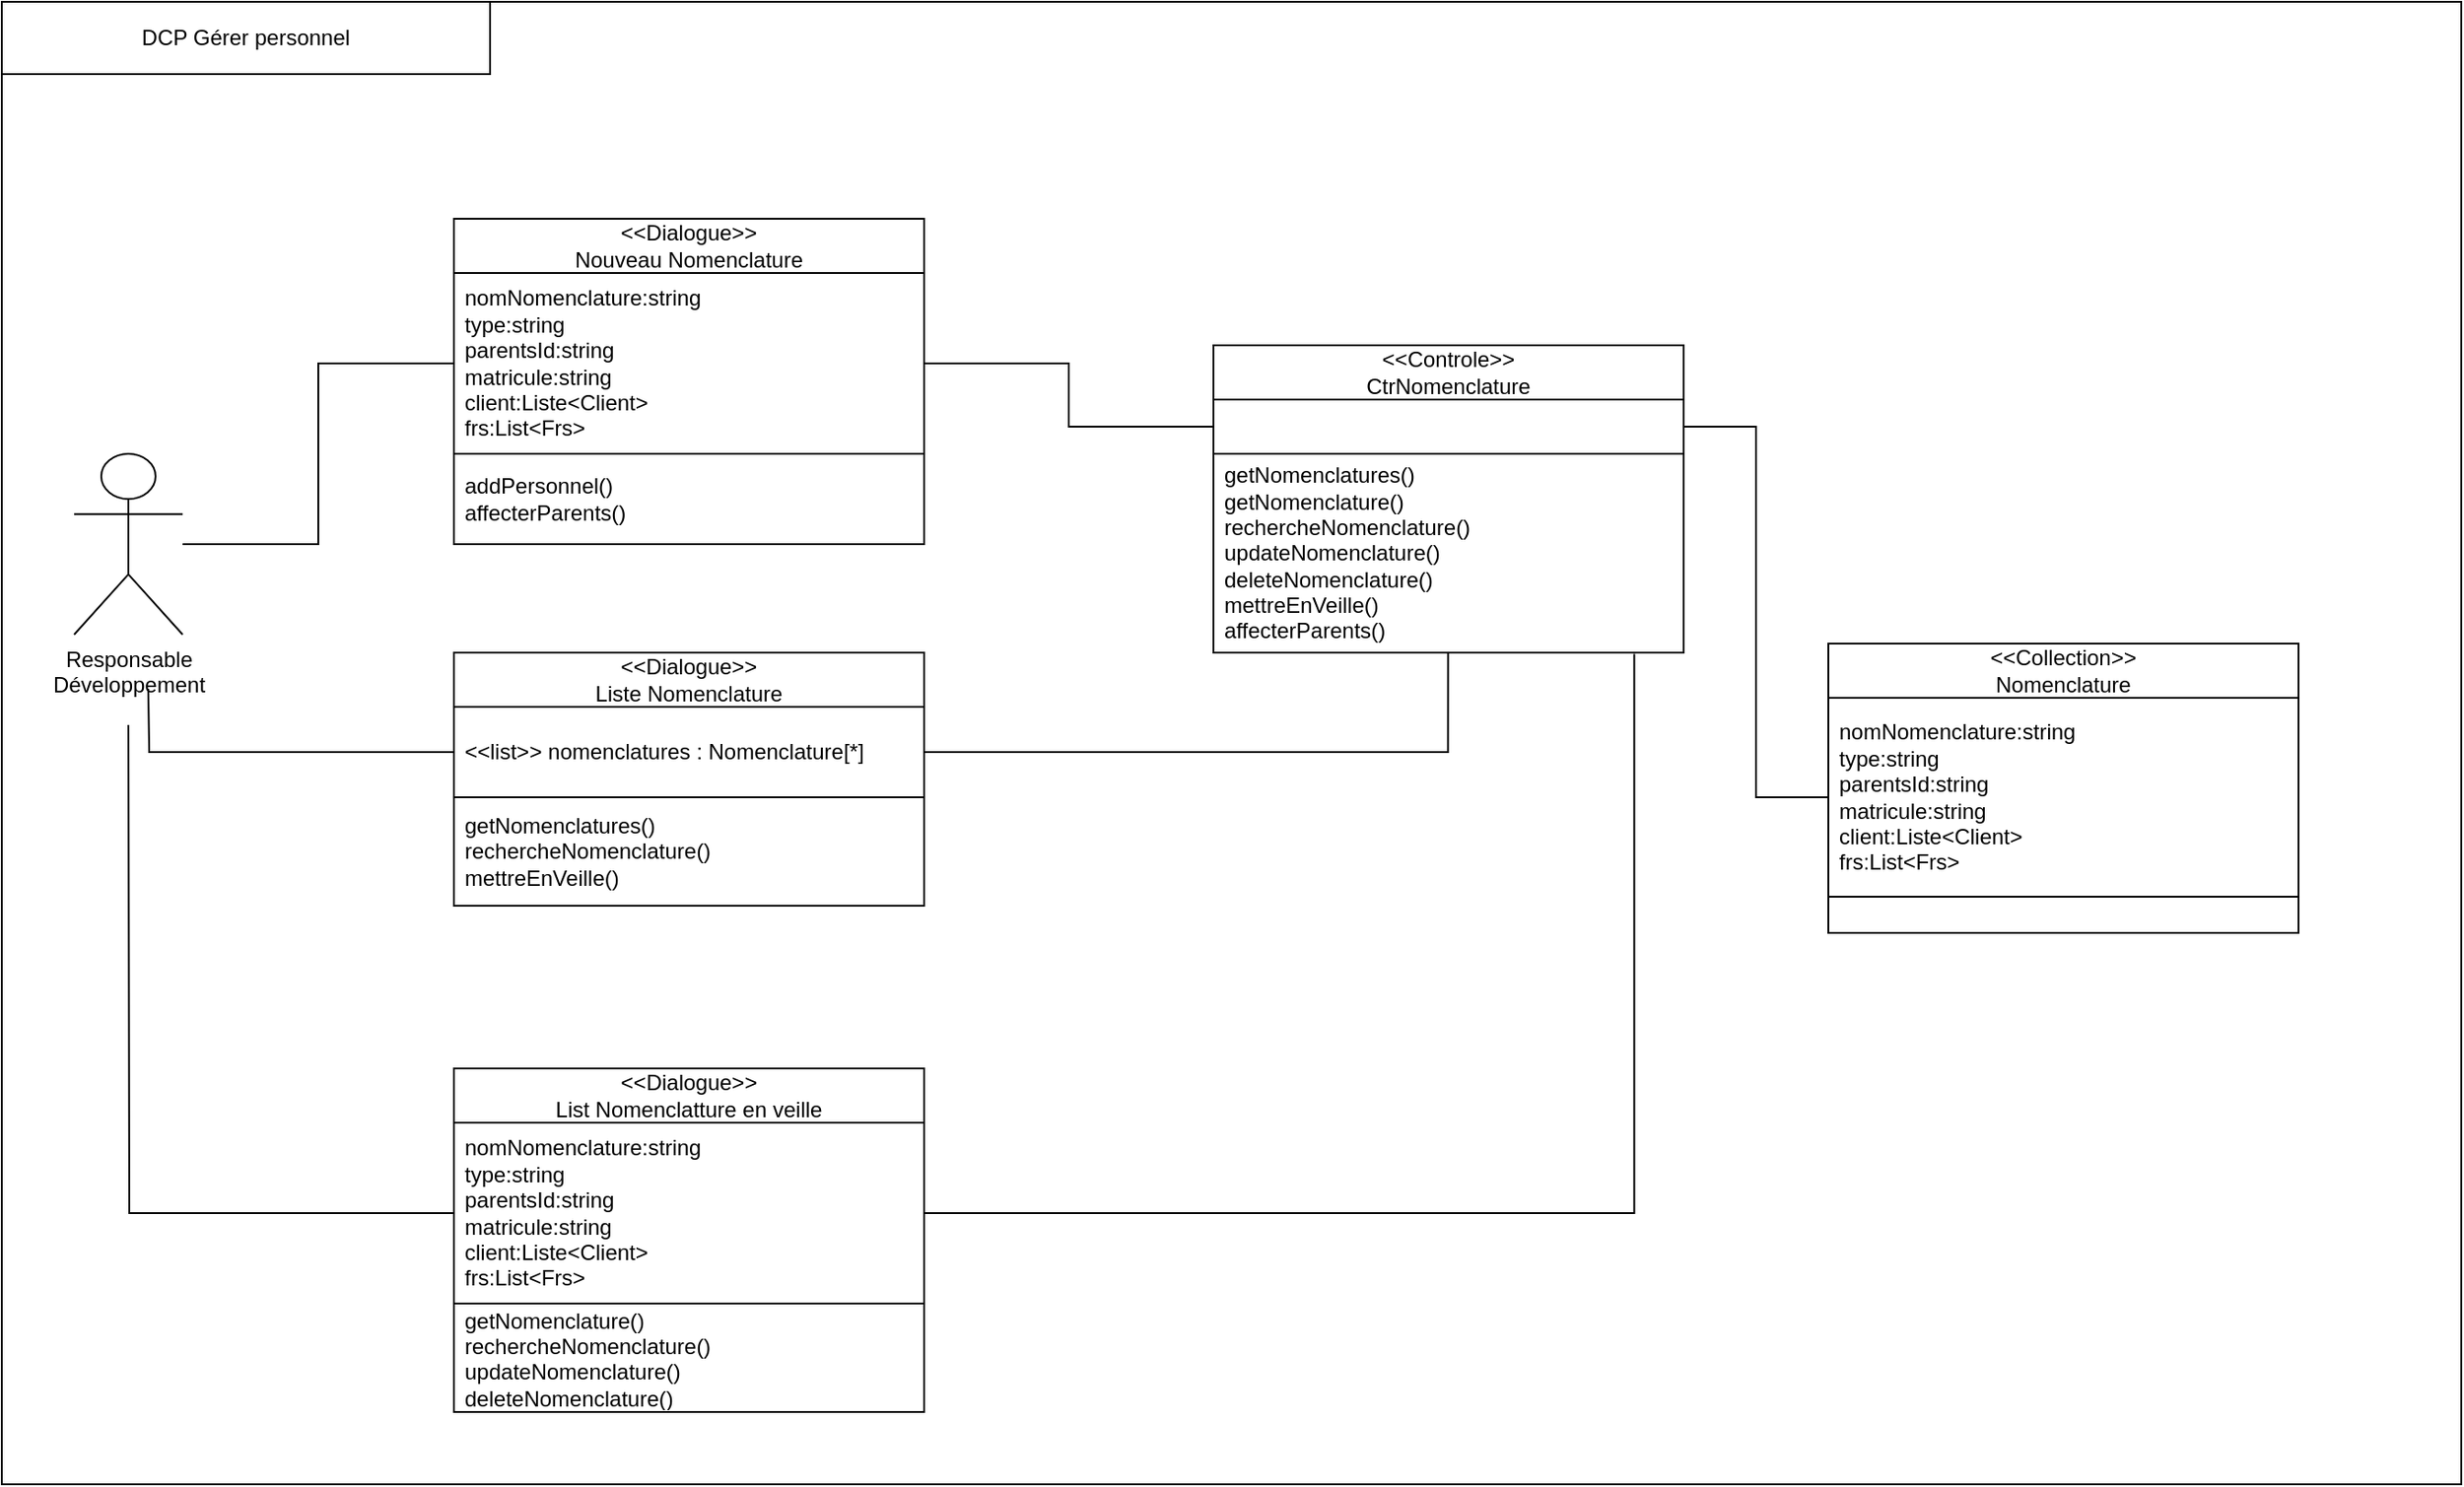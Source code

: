 <mxfile version="21.3.7" type="gitlab">
  <diagram name="Page-1" id="2xbVu0nx7Zcjl5MdGJGn">
    <mxGraphModel dx="1866" dy="1053" grid="1" gridSize="10" guides="1" tooltips="1" connect="1" arrows="1" fold="1" page="1" pageScale="1" pageWidth="827" pageHeight="1169" math="0" shadow="0">
      <root>
        <mxCell id="0" />
        <mxCell id="1" parent="0" />
        <mxCell id="2OeYpNFx1cLnwlKY36wH-1" value="" style="rounded=0;whiteSpace=wrap;html=1;strokeColor=default;strokeWidth=1;" parent="1" vertex="1">
          <mxGeometry x="140" y="152.02" width="1360" height="567.98" as="geometry" />
        </mxCell>
        <mxCell id="2OeYpNFx1cLnwlKY36wH-69" style="edgeStyle=orthogonalEdgeStyle;rounded=0;orthogonalLoop=1;jettySize=auto;html=1;entryX=0;entryY=0.5;entryDx=0;entryDy=0;endArrow=none;endFill=0;" parent="1" source="2OeYpNFx1cLnwlKY36wH-2" target="2OeYpNFx1cLnwlKY36wH-51" edge="1">
          <mxGeometry relative="1" as="geometry" />
        </mxCell>
        <mxCell id="2OeYpNFx1cLnwlKY36wH-2" value="Responsable RH" style="shape=umlActor;verticalLabelPosition=bottom;verticalAlign=top;html=1;outlineConnect=0;" parent="1" vertex="1">
          <mxGeometry x="180" y="400" width="60" height="100" as="geometry" />
        </mxCell>
        <mxCell id="2OeYpNFx1cLnwlKY36wH-25" value="DCP Gérer personnel" style="rounded=0;whiteSpace=wrap;html=1;" parent="1" vertex="1">
          <mxGeometry x="140" y="152.02" width="270" height="40" as="geometry" />
        </mxCell>
        <mxCell id="2OeYpNFx1cLnwlKY36wH-50" value="&amp;lt;&amp;lt;Dialogue&amp;gt;&amp;gt;&lt;br&gt;Nouveau personnel" style="swimlane;fontStyle=0;childLayout=stackLayout;horizontal=1;startSize=30;horizontalStack=0;resizeParent=1;resizeParentMax=0;resizeLast=0;collapsible=1;marginBottom=0;whiteSpace=wrap;html=1;strokeColor=default;" parent="1" vertex="1">
          <mxGeometry x="390" y="270" width="260" height="180" as="geometry" />
        </mxCell>
        <mxCell id="2OeYpNFx1cLnwlKY36wH-51" value="nomPrenom:string&lt;br&gt;adresse:string&lt;br&gt;rib:string&lt;br&gt;poste:string&lt;br&gt;poste:string&lt;br&gt;matricule:string" style="text;strokeColor=none;fillColor=none;align=left;verticalAlign=middle;spacingLeft=4;spacingRight=4;overflow=hidden;points=[[0,0.5],[1,0.5]];portConstraint=eastwest;rotatable=0;whiteSpace=wrap;html=1;" parent="2OeYpNFx1cLnwlKY36wH-50" vertex="1">
          <mxGeometry y="30" width="260" height="100" as="geometry" />
        </mxCell>
        <mxCell id="2OeYpNFx1cLnwlKY36wH-53" value="Item 3" style="text;strokeColor=default;fillColor=none;align=left;verticalAlign=middle;spacingLeft=4;spacingRight=4;overflow=hidden;points=[[0,0.5],[1,0.5]];portConstraint=eastwest;rotatable=0;whiteSpace=wrap;html=1;" parent="2OeYpNFx1cLnwlKY36wH-50" vertex="1">
          <mxGeometry y="130" width="260" height="50" as="geometry" />
        </mxCell>
        <mxCell id="2OeYpNFx1cLnwlKY36wH-57" value="&amp;lt;&amp;lt;Dialogue&amp;gt;&amp;gt;&lt;br&gt;Liste personnel" style="swimlane;fontStyle=0;childLayout=stackLayout;horizontal=1;startSize=30;horizontalStack=0;resizeParent=1;resizeParentMax=0;resizeLast=0;collapsible=1;marginBottom=0;whiteSpace=wrap;html=1;strokeColor=default;" parent="1" vertex="1">
          <mxGeometry x="390" y="510" width="260" height="160" as="geometry" />
        </mxCell>
        <mxCell id="2OeYpNFx1cLnwlKY36wH-58" value="&amp;lt;&amp;lt;list&amp;gt;&amp;gt; personnels : Personnel[*]" style="text;strokeColor=none;fillColor=none;align=left;verticalAlign=middle;spacingLeft=4;spacingRight=4;overflow=hidden;points=[[0,0.5],[1,0.5]];portConstraint=eastwest;rotatable=0;whiteSpace=wrap;html=1;" parent="2OeYpNFx1cLnwlKY36wH-57" vertex="1">
          <mxGeometry y="30" width="260" height="50" as="geometry" />
        </mxCell>
        <mxCell id="2OeYpNFx1cLnwlKY36wH-59" value="getPersonnels()&lt;br&gt;recherchePersonnel()&lt;br&gt;updatePersonnel()&lt;br&gt;deletePersonnel()" style="text;strokeColor=default;fillColor=none;align=left;verticalAlign=middle;spacingLeft=4;spacingRight=4;overflow=hidden;points=[[0,0.5],[1,0.5]];portConstraint=eastwest;rotatable=0;whiteSpace=wrap;html=1;" parent="2OeYpNFx1cLnwlKY36wH-57" vertex="1">
          <mxGeometry y="80" width="260" height="80" as="geometry" />
        </mxCell>
        <mxCell id="2OeYpNFx1cLnwlKY36wH-63" value="&amp;lt;&amp;lt;Controle&amp;gt;&amp;gt;&lt;br&gt;CtrPersonnel" style="swimlane;fontStyle=0;childLayout=stackLayout;horizontal=1;startSize=30;horizontalStack=0;resizeParent=1;resizeParentMax=0;resizeLast=0;collapsible=1;marginBottom=0;whiteSpace=wrap;html=1;strokeColor=default;" parent="1" vertex="1">
          <mxGeometry x="810" y="340" width="260" height="150" as="geometry" />
        </mxCell>
        <mxCell id="2OeYpNFx1cLnwlKY36wH-64" value="&amp;nbsp;" style="text;strokeColor=none;fillColor=none;align=left;verticalAlign=middle;spacingLeft=4;spacingRight=4;overflow=hidden;points=[[0,0.5],[1,0.5]];portConstraint=eastwest;rotatable=0;whiteSpace=wrap;html=1;" parent="2OeYpNFx1cLnwlKY36wH-63" vertex="1">
          <mxGeometry y="30" width="260" height="30" as="geometry" />
        </mxCell>
        <mxCell id="2OeYpNFx1cLnwlKY36wH-65" value="getAll()&lt;br&gt;getPersonnelById()&lt;br&gt;createPersonnel()&lt;br&gt;updatePersonnel()&lt;br&gt;deletePersonnel()" style="text;strokeColor=default;fillColor=none;align=left;verticalAlign=middle;spacingLeft=4;spacingRight=4;overflow=hidden;points=[[0,0.5],[1,0.5]];portConstraint=eastwest;rotatable=0;whiteSpace=wrap;html=1;" parent="2OeYpNFx1cLnwlKY36wH-63" vertex="1">
          <mxGeometry y="60" width="260" height="90" as="geometry" />
        </mxCell>
        <mxCell id="2OeYpNFx1cLnwlKY36wH-66" value="&amp;lt;&amp;lt;Entité&amp;gt;&amp;gt;&lt;br&gt;Personnel" style="swimlane;fontStyle=0;childLayout=stackLayout;horizontal=1;startSize=30;horizontalStack=0;resizeParent=1;resizeParentMax=0;resizeLast=0;collapsible=1;marginBottom=0;whiteSpace=wrap;html=1;strokeColor=default;" parent="1" vertex="1">
          <mxGeometry x="1180" y="300" width="260" height="160" as="geometry" />
        </mxCell>
        <mxCell id="2OeYpNFx1cLnwlKY36wH-67" value="nomPrenom:string&lt;br style=&quot;border-color: var(--border-color);&quot;&gt;adresse:string&lt;br style=&quot;border-color: var(--border-color);&quot;&gt;rib:string&lt;br style=&quot;border-color: var(--border-color);&quot;&gt;poste:string&lt;br style=&quot;border-color: var(--border-color);&quot;&gt;poste:string&lt;br style=&quot;border-color: var(--border-color);&quot;&gt;matricule:string" style="text;strokeColor=none;fillColor=none;align=left;verticalAlign=middle;spacingLeft=4;spacingRight=4;overflow=hidden;points=[[0,0.5],[1,0.5]];portConstraint=eastwest;rotatable=0;whiteSpace=wrap;html=1;" parent="2OeYpNFx1cLnwlKY36wH-66" vertex="1">
          <mxGeometry y="30" width="260" height="110" as="geometry" />
        </mxCell>
        <mxCell id="2OeYpNFx1cLnwlKY36wH-68" value="&amp;nbsp;" style="text;strokeColor=default;fillColor=none;align=left;verticalAlign=middle;spacingLeft=4;spacingRight=4;overflow=hidden;points=[[0,0.5],[1,0.5]];portConstraint=eastwest;rotatable=0;whiteSpace=wrap;html=1;" parent="2OeYpNFx1cLnwlKY36wH-66" vertex="1">
          <mxGeometry y="140" width="260" height="20" as="geometry" />
        </mxCell>
        <mxCell id="2OeYpNFx1cLnwlKY36wH-70" style="edgeStyle=orthogonalEdgeStyle;rounded=0;orthogonalLoop=1;jettySize=auto;html=1;endArrow=none;endFill=0;" parent="1" target="2OeYpNFx1cLnwlKY36wH-58" edge="1">
          <mxGeometry relative="1" as="geometry">
            <mxPoint x="220" y="520" as="sourcePoint" />
            <mxPoint x="400" y="345" as="targetPoint" />
          </mxGeometry>
        </mxCell>
        <mxCell id="2OeYpNFx1cLnwlKY36wH-71" style="edgeStyle=orthogonalEdgeStyle;rounded=0;orthogonalLoop=1;jettySize=auto;html=1;endArrow=none;endFill=0;" parent="1" source="2OeYpNFx1cLnwlKY36wH-51" target="2OeYpNFx1cLnwlKY36wH-64" edge="1">
          <mxGeometry relative="1" as="geometry" />
        </mxCell>
        <mxCell id="2OeYpNFx1cLnwlKY36wH-72" style="edgeStyle=orthogonalEdgeStyle;rounded=0;orthogonalLoop=1;jettySize=auto;html=1;endArrow=none;endFill=0;" parent="1" source="2OeYpNFx1cLnwlKY36wH-64" target="2OeYpNFx1cLnwlKY36wH-67" edge="1">
          <mxGeometry relative="1" as="geometry" />
        </mxCell>
        <mxCell id="2OeYpNFx1cLnwlKY36wH-73" style="edgeStyle=orthogonalEdgeStyle;rounded=0;orthogonalLoop=1;jettySize=auto;html=1;exitX=1;exitY=0.5;exitDx=0;exitDy=0;entryX=0.499;entryY=1.003;entryDx=0;entryDy=0;entryPerimeter=0;endArrow=none;endFill=0;" parent="1" source="2OeYpNFx1cLnwlKY36wH-58" target="2OeYpNFx1cLnwlKY36wH-65" edge="1">
          <mxGeometry relative="1" as="geometry" />
        </mxCell>
        <mxCell id="bgDlF4LqtdgQ4UADggFy-1" value="" style="rounded=0;whiteSpace=wrap;html=1;strokeColor=default;strokeWidth=1;" vertex="1" parent="1">
          <mxGeometry x="140" y="152.02" width="1360" height="567.98" as="geometry" />
        </mxCell>
        <mxCell id="bgDlF4LqtdgQ4UADggFy-2" style="edgeStyle=orthogonalEdgeStyle;rounded=0;orthogonalLoop=1;jettySize=auto;html=1;entryX=0;entryY=0.5;entryDx=0;entryDy=0;endArrow=none;endFill=0;" edge="1" parent="1" source="bgDlF4LqtdgQ4UADggFy-3" target="bgDlF4LqtdgQ4UADggFy-6">
          <mxGeometry relative="1" as="geometry" />
        </mxCell>
        <mxCell id="bgDlF4LqtdgQ4UADggFy-3" value="Responsable RH" style="shape=umlActor;verticalLabelPosition=bottom;verticalAlign=top;html=1;outlineConnect=0;" vertex="1" parent="1">
          <mxGeometry x="180" y="400" width="60" height="100" as="geometry" />
        </mxCell>
        <mxCell id="bgDlF4LqtdgQ4UADggFy-4" value="DCP Gérer personnel" style="rounded=0;whiteSpace=wrap;html=1;" vertex="1" parent="1">
          <mxGeometry x="140" y="152.02" width="270" height="40" as="geometry" />
        </mxCell>
        <mxCell id="bgDlF4LqtdgQ4UADggFy-5" value="&amp;lt;&amp;lt;Dialogue&amp;gt;&amp;gt;&lt;br&gt;Nouveau personnel" style="swimlane;fontStyle=0;childLayout=stackLayout;horizontal=1;startSize=30;horizontalStack=0;resizeParent=1;resizeParentMax=0;resizeLast=0;collapsible=1;marginBottom=0;whiteSpace=wrap;html=1;strokeColor=default;" vertex="1" parent="1">
          <mxGeometry x="390" y="270" width="260" height="180" as="geometry" />
        </mxCell>
        <mxCell id="bgDlF4LqtdgQ4UADggFy-6" value="nomPrenom:string&lt;br&gt;adresse:string&lt;br&gt;rib:string&lt;br&gt;poste:string&lt;br&gt;poste:string&lt;br&gt;matricule:string" style="text;strokeColor=none;fillColor=none;align=left;verticalAlign=middle;spacingLeft=4;spacingRight=4;overflow=hidden;points=[[0,0.5],[1,0.5]];portConstraint=eastwest;rotatable=0;whiteSpace=wrap;html=1;" vertex="1" parent="bgDlF4LqtdgQ4UADggFy-5">
          <mxGeometry y="30" width="260" height="100" as="geometry" />
        </mxCell>
        <mxCell id="bgDlF4LqtdgQ4UADggFy-7" value="Item 3" style="text;strokeColor=default;fillColor=none;align=left;verticalAlign=middle;spacingLeft=4;spacingRight=4;overflow=hidden;points=[[0,0.5],[1,0.5]];portConstraint=eastwest;rotatable=0;whiteSpace=wrap;html=1;" vertex="1" parent="bgDlF4LqtdgQ4UADggFy-5">
          <mxGeometry y="130" width="260" height="50" as="geometry" />
        </mxCell>
        <mxCell id="bgDlF4LqtdgQ4UADggFy-8" value="&amp;lt;&amp;lt;Dialogue&amp;gt;&amp;gt;&lt;br&gt;Liste personnel" style="swimlane;fontStyle=0;childLayout=stackLayout;horizontal=1;startSize=30;horizontalStack=0;resizeParent=1;resizeParentMax=0;resizeLast=0;collapsible=1;marginBottom=0;whiteSpace=wrap;html=1;strokeColor=default;" vertex="1" parent="1">
          <mxGeometry x="390" y="510" width="260" height="160" as="geometry" />
        </mxCell>
        <mxCell id="bgDlF4LqtdgQ4UADggFy-9" value="&amp;lt;&amp;lt;list&amp;gt;&amp;gt; personnels : Personnel[*]" style="text;strokeColor=none;fillColor=none;align=left;verticalAlign=middle;spacingLeft=4;spacingRight=4;overflow=hidden;points=[[0,0.5],[1,0.5]];portConstraint=eastwest;rotatable=0;whiteSpace=wrap;html=1;" vertex="1" parent="bgDlF4LqtdgQ4UADggFy-8">
          <mxGeometry y="30" width="260" height="50" as="geometry" />
        </mxCell>
        <mxCell id="bgDlF4LqtdgQ4UADggFy-10" value="getPersonnels()&lt;br&gt;recherchePersonnel()&lt;br&gt;updatePersonnel()&lt;br&gt;deletePersonnel()" style="text;strokeColor=default;fillColor=none;align=left;verticalAlign=middle;spacingLeft=4;spacingRight=4;overflow=hidden;points=[[0,0.5],[1,0.5]];portConstraint=eastwest;rotatable=0;whiteSpace=wrap;html=1;" vertex="1" parent="bgDlF4LqtdgQ4UADggFy-8">
          <mxGeometry y="80" width="260" height="80" as="geometry" />
        </mxCell>
        <mxCell id="bgDlF4LqtdgQ4UADggFy-11" value="&amp;lt;&amp;lt;Controle&amp;gt;&amp;gt;&lt;br&gt;CtrPersonnel" style="swimlane;fontStyle=0;childLayout=stackLayout;horizontal=1;startSize=30;horizontalStack=0;resizeParent=1;resizeParentMax=0;resizeLast=0;collapsible=1;marginBottom=0;whiteSpace=wrap;html=1;strokeColor=default;" vertex="1" parent="1">
          <mxGeometry x="810" y="340" width="260" height="150" as="geometry" />
        </mxCell>
        <mxCell id="bgDlF4LqtdgQ4UADggFy-12" value="&amp;nbsp;" style="text;strokeColor=none;fillColor=none;align=left;verticalAlign=middle;spacingLeft=4;spacingRight=4;overflow=hidden;points=[[0,0.5],[1,0.5]];portConstraint=eastwest;rotatable=0;whiteSpace=wrap;html=1;" vertex="1" parent="bgDlF4LqtdgQ4UADggFy-11">
          <mxGeometry y="30" width="260" height="30" as="geometry" />
        </mxCell>
        <mxCell id="bgDlF4LqtdgQ4UADggFy-13" value="getAll()&lt;br&gt;getPersonnelById()&lt;br&gt;createPersonnel()&lt;br&gt;updatePersonnel()&lt;br&gt;deletePersonnel()" style="text;strokeColor=default;fillColor=none;align=left;verticalAlign=middle;spacingLeft=4;spacingRight=4;overflow=hidden;points=[[0,0.5],[1,0.5]];portConstraint=eastwest;rotatable=0;whiteSpace=wrap;html=1;" vertex="1" parent="bgDlF4LqtdgQ4UADggFy-11">
          <mxGeometry y="60" width="260" height="90" as="geometry" />
        </mxCell>
        <mxCell id="bgDlF4LqtdgQ4UADggFy-14" value="&amp;lt;&amp;lt;Collection&amp;gt;&amp;gt;&lt;br&gt;Personnel" style="swimlane;fontStyle=0;childLayout=stackLayout;horizontal=1;startSize=30;horizontalStack=0;resizeParent=1;resizeParentMax=0;resizeLast=0;collapsible=1;marginBottom=0;whiteSpace=wrap;html=1;strokeColor=default;" vertex="1" parent="1">
          <mxGeometry x="1180" y="300" width="260" height="160" as="geometry" />
        </mxCell>
        <mxCell id="bgDlF4LqtdgQ4UADggFy-15" value="nomPrenom:string&lt;br style=&quot;border-color: var(--border-color);&quot;&gt;adresse:string&lt;br style=&quot;border-color: var(--border-color);&quot;&gt;rib:string&lt;br style=&quot;border-color: var(--border-color);&quot;&gt;poste:string&lt;br style=&quot;border-color: var(--border-color);&quot;&gt;poste:string&lt;br style=&quot;border-color: var(--border-color);&quot;&gt;matricule:string" style="text;strokeColor=none;fillColor=none;align=left;verticalAlign=middle;spacingLeft=4;spacingRight=4;overflow=hidden;points=[[0,0.5],[1,0.5]];portConstraint=eastwest;rotatable=0;whiteSpace=wrap;html=1;" vertex="1" parent="bgDlF4LqtdgQ4UADggFy-14">
          <mxGeometry y="30" width="260" height="110" as="geometry" />
        </mxCell>
        <mxCell id="bgDlF4LqtdgQ4UADggFy-16" value="&amp;nbsp;" style="text;strokeColor=default;fillColor=none;align=left;verticalAlign=middle;spacingLeft=4;spacingRight=4;overflow=hidden;points=[[0,0.5],[1,0.5]];portConstraint=eastwest;rotatable=0;whiteSpace=wrap;html=1;" vertex="1" parent="bgDlF4LqtdgQ4UADggFy-14">
          <mxGeometry y="140" width="260" height="20" as="geometry" />
        </mxCell>
        <mxCell id="bgDlF4LqtdgQ4UADggFy-17" style="edgeStyle=orthogonalEdgeStyle;rounded=0;orthogonalLoop=1;jettySize=auto;html=1;endArrow=none;endFill=0;" edge="1" parent="1" target="bgDlF4LqtdgQ4UADggFy-9">
          <mxGeometry relative="1" as="geometry">
            <mxPoint x="220" y="520" as="sourcePoint" />
            <mxPoint x="400" y="345" as="targetPoint" />
          </mxGeometry>
        </mxCell>
        <mxCell id="bgDlF4LqtdgQ4UADggFy-18" style="edgeStyle=orthogonalEdgeStyle;rounded=0;orthogonalLoop=1;jettySize=auto;html=1;endArrow=none;endFill=0;" edge="1" parent="1" source="bgDlF4LqtdgQ4UADggFy-6" target="bgDlF4LqtdgQ4UADggFy-12">
          <mxGeometry relative="1" as="geometry" />
        </mxCell>
        <mxCell id="bgDlF4LqtdgQ4UADggFy-19" style="edgeStyle=orthogonalEdgeStyle;rounded=0;orthogonalLoop=1;jettySize=auto;html=1;endArrow=none;endFill=0;" edge="1" parent="1" source="bgDlF4LqtdgQ4UADggFy-12" target="bgDlF4LqtdgQ4UADggFy-15">
          <mxGeometry relative="1" as="geometry" />
        </mxCell>
        <mxCell id="bgDlF4LqtdgQ4UADggFy-20" style="edgeStyle=orthogonalEdgeStyle;rounded=0;orthogonalLoop=1;jettySize=auto;html=1;exitX=1;exitY=0.5;exitDx=0;exitDy=0;entryX=0.499;entryY=1.003;entryDx=0;entryDy=0;entryPerimeter=0;endArrow=none;endFill=0;" edge="1" parent="1" source="bgDlF4LqtdgQ4UADggFy-9" target="bgDlF4LqtdgQ4UADggFy-13">
          <mxGeometry relative="1" as="geometry" />
        </mxCell>
        <mxCell id="bgDlF4LqtdgQ4UADggFy-21" value="" style="rounded=0;whiteSpace=wrap;html=1;strokeColor=default;strokeWidth=1;" vertex="1" parent="1">
          <mxGeometry x="140" y="150" width="1360" height="820" as="geometry" />
        </mxCell>
        <mxCell id="bgDlF4LqtdgQ4UADggFy-22" style="edgeStyle=orthogonalEdgeStyle;rounded=0;orthogonalLoop=1;jettySize=auto;html=1;entryX=0;entryY=0.5;entryDx=0;entryDy=0;endArrow=none;endFill=0;" edge="1" parent="1" source="bgDlF4LqtdgQ4UADggFy-24" target="bgDlF4LqtdgQ4UADggFy-27">
          <mxGeometry relative="1" as="geometry" />
        </mxCell>
        <mxCell id="bgDlF4LqtdgQ4UADggFy-23" style="edgeStyle=orthogonalEdgeStyle;rounded=0;orthogonalLoop=1;jettySize=auto;html=1;endArrow=none;endFill=0;" edge="1" parent="1" target="bgDlF4LqtdgQ4UADggFy-43">
          <mxGeometry relative="1" as="geometry">
            <mxPoint x="210" y="550" as="sourcePoint" />
          </mxGeometry>
        </mxCell>
        <mxCell id="bgDlF4LqtdgQ4UADggFy-24" value="Responsable RH" style="shape=umlActor;verticalLabelPosition=bottom;verticalAlign=top;html=1;outlineConnect=0;" vertex="1" parent="1">
          <mxGeometry x="180" y="400" width="60" height="100" as="geometry" />
        </mxCell>
        <mxCell id="bgDlF4LqtdgQ4UADggFy-25" value="DCP Gérer personnel" style="rounded=0;whiteSpace=wrap;html=1;" vertex="1" parent="1">
          <mxGeometry x="140" y="150.0" width="270" height="40" as="geometry" />
        </mxCell>
        <mxCell id="bgDlF4LqtdgQ4UADggFy-26" value="&amp;lt;&amp;lt;Dialogue&amp;gt;&amp;gt;&lt;br&gt;Nouveau Personnel" style="swimlane;fontStyle=0;childLayout=stackLayout;horizontal=1;startSize=30;horizontalStack=0;resizeParent=1;resizeParentMax=0;resizeLast=0;collapsible=1;marginBottom=0;whiteSpace=wrap;html=1;strokeColor=default;" vertex="1" parent="1">
          <mxGeometry x="390" y="270" width="260" height="180" as="geometry" />
        </mxCell>
        <mxCell id="bgDlF4LqtdgQ4UADggFy-27" value="nomPrenom:string&lt;br&gt;adresse:string&lt;br&gt;rib:string&lt;br&gt;poste:string&lt;br&gt;poste:string&lt;br&gt;matricule:string" style="text;strokeColor=none;fillColor=none;align=left;verticalAlign=middle;spacingLeft=4;spacingRight=4;overflow=hidden;points=[[0,0.5],[1,0.5]];portConstraint=eastwest;rotatable=0;whiteSpace=wrap;html=1;" vertex="1" parent="bgDlF4LqtdgQ4UADggFy-26">
          <mxGeometry y="30" width="260" height="100" as="geometry" />
        </mxCell>
        <mxCell id="bgDlF4LqtdgQ4UADggFy-28" value="addPersonnel()" style="text;strokeColor=default;fillColor=none;align=left;verticalAlign=middle;spacingLeft=4;spacingRight=4;overflow=hidden;points=[[0,0.5],[1,0.5]];portConstraint=eastwest;rotatable=0;whiteSpace=wrap;html=1;" vertex="1" parent="bgDlF4LqtdgQ4UADggFy-26">
          <mxGeometry y="130" width="260" height="50" as="geometry" />
        </mxCell>
        <mxCell id="bgDlF4LqtdgQ4UADggFy-29" value="&amp;lt;&amp;lt;Dialogue&amp;gt;&amp;gt;&lt;br&gt;Liste personnel en veille" style="swimlane;fontStyle=0;childLayout=stackLayout;horizontal=1;startSize=30;horizontalStack=0;resizeParent=1;resizeParentMax=0;resizeLast=0;collapsible=1;marginBottom=0;whiteSpace=wrap;html=1;strokeColor=default;" vertex="1" parent="1">
          <mxGeometry x="390" y="510" width="260" height="140" as="geometry" />
        </mxCell>
        <mxCell id="bgDlF4LqtdgQ4UADggFy-30" value="&amp;lt;&amp;lt;list&amp;gt;&amp;gt; personnels : Personnel[*]" style="text;strokeColor=none;fillColor=none;align=left;verticalAlign=middle;spacingLeft=4;spacingRight=4;overflow=hidden;points=[[0,0.5],[1,0.5]];portConstraint=eastwest;rotatable=0;whiteSpace=wrap;html=1;" vertex="1" parent="bgDlF4LqtdgQ4UADggFy-29">
          <mxGeometry y="30" width="260" height="50" as="geometry" />
        </mxCell>
        <mxCell id="bgDlF4LqtdgQ4UADggFy-31" value="getPersonnels()&lt;br&gt;recherchePersonnel()&lt;br&gt;deletePersonnel()" style="text;strokeColor=default;fillColor=none;align=left;verticalAlign=middle;spacingLeft=4;spacingRight=4;overflow=hidden;points=[[0,0.5],[1,0.5]];portConstraint=eastwest;rotatable=0;whiteSpace=wrap;html=1;" vertex="1" parent="bgDlF4LqtdgQ4UADggFy-29">
          <mxGeometry y="80" width="260" height="60" as="geometry" />
        </mxCell>
        <mxCell id="bgDlF4LqtdgQ4UADggFy-32" value="&amp;lt;&amp;lt;Controle&amp;gt;&amp;gt;&lt;br&gt;CtrPersonnel" style="swimlane;fontStyle=0;childLayout=stackLayout;horizontal=1;startSize=30;horizontalStack=0;resizeParent=1;resizeParentMax=0;resizeLast=0;collapsible=1;marginBottom=0;whiteSpace=wrap;html=1;strokeColor=default;" vertex="1" parent="1">
          <mxGeometry x="810" y="340" width="260" height="150" as="geometry" />
        </mxCell>
        <mxCell id="bgDlF4LqtdgQ4UADggFy-33" value="&amp;nbsp;" style="text;strokeColor=none;fillColor=none;align=left;verticalAlign=middle;spacingLeft=4;spacingRight=4;overflow=hidden;points=[[0,0.5],[1,0.5]];portConstraint=eastwest;rotatable=0;whiteSpace=wrap;html=1;" vertex="1" parent="bgDlF4LqtdgQ4UADggFy-32">
          <mxGeometry y="30" width="260" height="30" as="geometry" />
        </mxCell>
        <mxCell id="bgDlF4LqtdgQ4UADggFy-34" value="getAll()&lt;br&gt;getPersonnelById()&lt;br&gt;createPersonnel()&lt;br&gt;updatePersonnel()&lt;br&gt;deletePersonnel()" style="text;strokeColor=default;fillColor=none;align=left;verticalAlign=middle;spacingLeft=4;spacingRight=4;overflow=hidden;points=[[0,0.5],[1,0.5]];portConstraint=eastwest;rotatable=0;whiteSpace=wrap;html=1;" vertex="1" parent="bgDlF4LqtdgQ4UADggFy-32">
          <mxGeometry y="60" width="260" height="90" as="geometry" />
        </mxCell>
        <mxCell id="bgDlF4LqtdgQ4UADggFy-35" value="&amp;lt;&amp;lt;Collection&amp;gt;&amp;gt;&lt;br&gt;Personnel" style="swimlane;fontStyle=0;childLayout=stackLayout;horizontal=1;startSize=30;horizontalStack=0;resizeParent=1;resizeParentMax=0;resizeLast=0;collapsible=1;marginBottom=0;whiteSpace=wrap;html=1;strokeColor=default;" vertex="1" parent="1">
          <mxGeometry x="1180" y="300" width="260" height="160" as="geometry" />
        </mxCell>
        <mxCell id="bgDlF4LqtdgQ4UADggFy-36" value="nomPrenom:string&lt;br style=&quot;border-color: var(--border-color);&quot;&gt;adresse:string&lt;br style=&quot;border-color: var(--border-color);&quot;&gt;rib:string&lt;br style=&quot;border-color: var(--border-color);&quot;&gt;poste:string&lt;br style=&quot;border-color: var(--border-color);&quot;&gt;poste:string&lt;br style=&quot;border-color: var(--border-color);&quot;&gt;matricule:string" style="text;strokeColor=none;fillColor=none;align=left;verticalAlign=middle;spacingLeft=4;spacingRight=4;overflow=hidden;points=[[0,0.5],[1,0.5]];portConstraint=eastwest;rotatable=0;whiteSpace=wrap;html=1;" vertex="1" parent="bgDlF4LqtdgQ4UADggFy-35">
          <mxGeometry y="30" width="260" height="110" as="geometry" />
        </mxCell>
        <mxCell id="bgDlF4LqtdgQ4UADggFy-37" value="&amp;nbsp;" style="text;strokeColor=default;fillColor=none;align=left;verticalAlign=middle;spacingLeft=4;spacingRight=4;overflow=hidden;points=[[0,0.5],[1,0.5]];portConstraint=eastwest;rotatable=0;whiteSpace=wrap;html=1;" vertex="1" parent="bgDlF4LqtdgQ4UADggFy-35">
          <mxGeometry y="140" width="260" height="20" as="geometry" />
        </mxCell>
        <mxCell id="bgDlF4LqtdgQ4UADggFy-38" style="edgeStyle=orthogonalEdgeStyle;rounded=0;orthogonalLoop=1;jettySize=auto;html=1;endArrow=none;endFill=0;" edge="1" parent="1" target="bgDlF4LqtdgQ4UADggFy-30">
          <mxGeometry relative="1" as="geometry">
            <mxPoint x="221" y="530" as="sourcePoint" />
            <mxPoint x="400" y="345" as="targetPoint" />
          </mxGeometry>
        </mxCell>
        <mxCell id="bgDlF4LqtdgQ4UADggFy-39" style="edgeStyle=orthogonalEdgeStyle;rounded=0;orthogonalLoop=1;jettySize=auto;html=1;endArrow=none;endFill=0;" edge="1" parent="1" source="bgDlF4LqtdgQ4UADggFy-27" target="bgDlF4LqtdgQ4UADggFy-33">
          <mxGeometry relative="1" as="geometry" />
        </mxCell>
        <mxCell id="bgDlF4LqtdgQ4UADggFy-40" style="edgeStyle=orthogonalEdgeStyle;rounded=0;orthogonalLoop=1;jettySize=auto;html=1;endArrow=none;endFill=0;" edge="1" parent="1" source="bgDlF4LqtdgQ4UADggFy-33" target="bgDlF4LqtdgQ4UADggFy-36">
          <mxGeometry relative="1" as="geometry" />
        </mxCell>
        <mxCell id="bgDlF4LqtdgQ4UADggFy-41" style="edgeStyle=orthogonalEdgeStyle;rounded=0;orthogonalLoop=1;jettySize=auto;html=1;exitX=1;exitY=0.5;exitDx=0;exitDy=0;entryX=0.499;entryY=1.003;entryDx=0;entryDy=0;entryPerimeter=0;endArrow=none;endFill=0;" edge="1" parent="1" source="bgDlF4LqtdgQ4UADggFy-30" target="bgDlF4LqtdgQ4UADggFy-34">
          <mxGeometry relative="1" as="geometry" />
        </mxCell>
        <mxCell id="bgDlF4LqtdgQ4UADggFy-42" value="&amp;lt;&amp;lt;Dialogue&amp;gt;&amp;gt;&lt;br&gt;List Personnel" style="swimlane;fontStyle=0;childLayout=stackLayout;horizontal=1;startSize=30;horizontalStack=0;resizeParent=1;resizeParentMax=0;resizeLast=0;collapsible=1;marginBottom=0;whiteSpace=wrap;html=1;strokeColor=default;" vertex="1" parent="1">
          <mxGeometry x="390" y="740" width="260" height="190" as="geometry" />
        </mxCell>
        <mxCell id="bgDlF4LqtdgQ4UADggFy-43" value="nomPrenom:string&lt;br&gt;adresse:string&lt;br&gt;rib:string&lt;br&gt;poste:string&lt;br&gt;poste:string&lt;br&gt;matricule:string" style="text;strokeColor=none;fillColor=none;align=left;verticalAlign=middle;spacingLeft=4;spacingRight=4;overflow=hidden;points=[[0,0.5],[1,0.5]];portConstraint=eastwest;rotatable=0;whiteSpace=wrap;html=1;" vertex="1" parent="bgDlF4LqtdgQ4UADggFy-42">
          <mxGeometry y="30" width="260" height="100" as="geometry" />
        </mxCell>
        <mxCell id="bgDlF4LqtdgQ4UADggFy-44" value="getPersonnels()&lt;br style=&quot;border-color: var(--border-color);&quot;&gt;recherchePersonnel()&lt;br style=&quot;border-color: var(--border-color);&quot;&gt;updatePersonnel()&lt;br style=&quot;border-color: var(--border-color);&quot;&gt;deletePersonnel()" style="text;strokeColor=default;fillColor=none;align=left;verticalAlign=middle;spacingLeft=4;spacingRight=4;overflow=hidden;points=[[0,0.5],[1,0.5]];portConstraint=eastwest;rotatable=0;whiteSpace=wrap;html=1;" vertex="1" parent="bgDlF4LqtdgQ4UADggFy-42">
          <mxGeometry y="130" width="260" height="60" as="geometry" />
        </mxCell>
        <mxCell id="bgDlF4LqtdgQ4UADggFy-45" style="edgeStyle=orthogonalEdgeStyle;rounded=0;orthogonalLoop=1;jettySize=auto;html=1;entryX=0.804;entryY=1.011;entryDx=0;entryDy=0;entryPerimeter=0;endArrow=none;endFill=0;" edge="1" parent="1" source="bgDlF4LqtdgQ4UADggFy-43" target="bgDlF4LqtdgQ4UADggFy-34">
          <mxGeometry relative="1" as="geometry" />
        </mxCell>
        <mxCell id="bgDlF4LqtdgQ4UADggFy-46" value="" style="rounded=0;whiteSpace=wrap;html=1;strokeColor=default;strokeWidth=1;" vertex="1" parent="1">
          <mxGeometry x="140" y="152.02" width="1360" height="567.98" as="geometry" />
        </mxCell>
        <mxCell id="bgDlF4LqtdgQ4UADggFy-47" style="edgeStyle=orthogonalEdgeStyle;rounded=0;orthogonalLoop=1;jettySize=auto;html=1;entryX=0;entryY=0.5;entryDx=0;entryDy=0;endArrow=none;endFill=0;" edge="1" parent="1" source="bgDlF4LqtdgQ4UADggFy-48" target="bgDlF4LqtdgQ4UADggFy-51">
          <mxGeometry relative="1" as="geometry" />
        </mxCell>
        <mxCell id="bgDlF4LqtdgQ4UADggFy-48" value="Responsable RH" style="shape=umlActor;verticalLabelPosition=bottom;verticalAlign=top;html=1;outlineConnect=0;" vertex="1" parent="1">
          <mxGeometry x="180" y="400" width="60" height="100" as="geometry" />
        </mxCell>
        <mxCell id="bgDlF4LqtdgQ4UADggFy-49" value="DCP Gérer personnel" style="rounded=0;whiteSpace=wrap;html=1;" vertex="1" parent="1">
          <mxGeometry x="140" y="152.02" width="270" height="40" as="geometry" />
        </mxCell>
        <mxCell id="bgDlF4LqtdgQ4UADggFy-50" value="&amp;lt;&amp;lt;Dialogue&amp;gt;&amp;gt;&lt;br&gt;Nouveau personnel" style="swimlane;fontStyle=0;childLayout=stackLayout;horizontal=1;startSize=30;horizontalStack=0;resizeParent=1;resizeParentMax=0;resizeLast=0;collapsible=1;marginBottom=0;whiteSpace=wrap;html=1;strokeColor=default;" vertex="1" parent="1">
          <mxGeometry x="390" y="270" width="260" height="180" as="geometry" />
        </mxCell>
        <mxCell id="bgDlF4LqtdgQ4UADggFy-51" value="nomPrenom:string&lt;br&gt;adresse:string&lt;br&gt;rib:string&lt;br&gt;poste:string&lt;br&gt;poste:string&lt;br&gt;matricule:string" style="text;strokeColor=none;fillColor=none;align=left;verticalAlign=middle;spacingLeft=4;spacingRight=4;overflow=hidden;points=[[0,0.5],[1,0.5]];portConstraint=eastwest;rotatable=0;whiteSpace=wrap;html=1;" vertex="1" parent="bgDlF4LqtdgQ4UADggFy-50">
          <mxGeometry y="30" width="260" height="100" as="geometry" />
        </mxCell>
        <mxCell id="bgDlF4LqtdgQ4UADggFy-52" value="Item 3" style="text;strokeColor=default;fillColor=none;align=left;verticalAlign=middle;spacingLeft=4;spacingRight=4;overflow=hidden;points=[[0,0.5],[1,0.5]];portConstraint=eastwest;rotatable=0;whiteSpace=wrap;html=1;" vertex="1" parent="bgDlF4LqtdgQ4UADggFy-50">
          <mxGeometry y="130" width="260" height="50" as="geometry" />
        </mxCell>
        <mxCell id="bgDlF4LqtdgQ4UADggFy-53" value="&amp;lt;&amp;lt;Dialogue&amp;gt;&amp;gt;&lt;br&gt;Liste personnel" style="swimlane;fontStyle=0;childLayout=stackLayout;horizontal=1;startSize=30;horizontalStack=0;resizeParent=1;resizeParentMax=0;resizeLast=0;collapsible=1;marginBottom=0;whiteSpace=wrap;html=1;strokeColor=default;" vertex="1" parent="1">
          <mxGeometry x="390" y="510" width="260" height="160" as="geometry" />
        </mxCell>
        <mxCell id="bgDlF4LqtdgQ4UADggFy-54" value="&amp;lt;&amp;lt;list&amp;gt;&amp;gt; personnels : Personnel[*]" style="text;strokeColor=none;fillColor=none;align=left;verticalAlign=middle;spacingLeft=4;spacingRight=4;overflow=hidden;points=[[0,0.5],[1,0.5]];portConstraint=eastwest;rotatable=0;whiteSpace=wrap;html=1;" vertex="1" parent="bgDlF4LqtdgQ4UADggFy-53">
          <mxGeometry y="30" width="260" height="50" as="geometry" />
        </mxCell>
        <mxCell id="bgDlF4LqtdgQ4UADggFy-55" value="getPersonnels()&lt;br&gt;recherchePersonnel()&lt;br&gt;updatePersonnel()&lt;br&gt;deletePersonnel()" style="text;strokeColor=default;fillColor=none;align=left;verticalAlign=middle;spacingLeft=4;spacingRight=4;overflow=hidden;points=[[0,0.5],[1,0.5]];portConstraint=eastwest;rotatable=0;whiteSpace=wrap;html=1;" vertex="1" parent="bgDlF4LqtdgQ4UADggFy-53">
          <mxGeometry y="80" width="260" height="80" as="geometry" />
        </mxCell>
        <mxCell id="bgDlF4LqtdgQ4UADggFy-56" value="&amp;lt;&amp;lt;Controle&amp;gt;&amp;gt;&lt;br&gt;CtrPersonnel" style="swimlane;fontStyle=0;childLayout=stackLayout;horizontal=1;startSize=30;horizontalStack=0;resizeParent=1;resizeParentMax=0;resizeLast=0;collapsible=1;marginBottom=0;whiteSpace=wrap;html=1;strokeColor=default;" vertex="1" parent="1">
          <mxGeometry x="810" y="340" width="260" height="150" as="geometry" />
        </mxCell>
        <mxCell id="bgDlF4LqtdgQ4UADggFy-57" value="&amp;nbsp;" style="text;strokeColor=none;fillColor=none;align=left;verticalAlign=middle;spacingLeft=4;spacingRight=4;overflow=hidden;points=[[0,0.5],[1,0.5]];portConstraint=eastwest;rotatable=0;whiteSpace=wrap;html=1;" vertex="1" parent="bgDlF4LqtdgQ4UADggFy-56">
          <mxGeometry y="30" width="260" height="30" as="geometry" />
        </mxCell>
        <mxCell id="bgDlF4LqtdgQ4UADggFy-58" value="getAll()&lt;br&gt;getPersonnelById()&lt;br&gt;createPersonnel()&lt;br&gt;updatePersonnel()&lt;br&gt;deletePersonnel()" style="text;strokeColor=default;fillColor=none;align=left;verticalAlign=middle;spacingLeft=4;spacingRight=4;overflow=hidden;points=[[0,0.5],[1,0.5]];portConstraint=eastwest;rotatable=0;whiteSpace=wrap;html=1;" vertex="1" parent="bgDlF4LqtdgQ4UADggFy-56">
          <mxGeometry y="60" width="260" height="90" as="geometry" />
        </mxCell>
        <mxCell id="bgDlF4LqtdgQ4UADggFy-59" value="&amp;lt;&amp;lt;Collection&amp;gt;&amp;gt;&lt;br&gt;Personnel" style="swimlane;fontStyle=0;childLayout=stackLayout;horizontal=1;startSize=30;horizontalStack=0;resizeParent=1;resizeParentMax=0;resizeLast=0;collapsible=1;marginBottom=0;whiteSpace=wrap;html=1;strokeColor=default;" vertex="1" parent="1">
          <mxGeometry x="1180" y="300" width="260" height="160" as="geometry" />
        </mxCell>
        <mxCell id="bgDlF4LqtdgQ4UADggFy-60" value="nomPrenom:string&lt;br style=&quot;border-color: var(--border-color);&quot;&gt;adresse:string&lt;br style=&quot;border-color: var(--border-color);&quot;&gt;rib:string&lt;br style=&quot;border-color: var(--border-color);&quot;&gt;poste:string&lt;br style=&quot;border-color: var(--border-color);&quot;&gt;poste:string&lt;br style=&quot;border-color: var(--border-color);&quot;&gt;matricule:string" style="text;strokeColor=none;fillColor=none;align=left;verticalAlign=middle;spacingLeft=4;spacingRight=4;overflow=hidden;points=[[0,0.5],[1,0.5]];portConstraint=eastwest;rotatable=0;whiteSpace=wrap;html=1;" vertex="1" parent="bgDlF4LqtdgQ4UADggFy-59">
          <mxGeometry y="30" width="260" height="110" as="geometry" />
        </mxCell>
        <mxCell id="bgDlF4LqtdgQ4UADggFy-61" value="&amp;nbsp;" style="text;strokeColor=default;fillColor=none;align=left;verticalAlign=middle;spacingLeft=4;spacingRight=4;overflow=hidden;points=[[0,0.5],[1,0.5]];portConstraint=eastwest;rotatable=0;whiteSpace=wrap;html=1;" vertex="1" parent="bgDlF4LqtdgQ4UADggFy-59">
          <mxGeometry y="140" width="260" height="20" as="geometry" />
        </mxCell>
        <mxCell id="bgDlF4LqtdgQ4UADggFy-62" style="edgeStyle=orthogonalEdgeStyle;rounded=0;orthogonalLoop=1;jettySize=auto;html=1;endArrow=none;endFill=0;" edge="1" parent="1" target="bgDlF4LqtdgQ4UADggFy-54">
          <mxGeometry relative="1" as="geometry">
            <mxPoint x="220" y="520" as="sourcePoint" />
            <mxPoint x="400" y="345" as="targetPoint" />
          </mxGeometry>
        </mxCell>
        <mxCell id="bgDlF4LqtdgQ4UADggFy-63" style="edgeStyle=orthogonalEdgeStyle;rounded=0;orthogonalLoop=1;jettySize=auto;html=1;endArrow=none;endFill=0;" edge="1" parent="1" source="bgDlF4LqtdgQ4UADggFy-51" target="bgDlF4LqtdgQ4UADggFy-57">
          <mxGeometry relative="1" as="geometry" />
        </mxCell>
        <mxCell id="bgDlF4LqtdgQ4UADggFy-64" style="edgeStyle=orthogonalEdgeStyle;rounded=0;orthogonalLoop=1;jettySize=auto;html=1;endArrow=none;endFill=0;" edge="1" parent="1" source="bgDlF4LqtdgQ4UADggFy-57" target="bgDlF4LqtdgQ4UADggFy-60">
          <mxGeometry relative="1" as="geometry" />
        </mxCell>
        <mxCell id="bgDlF4LqtdgQ4UADggFy-65" style="edgeStyle=orthogonalEdgeStyle;rounded=0;orthogonalLoop=1;jettySize=auto;html=1;exitX=1;exitY=0.5;exitDx=0;exitDy=0;entryX=0.499;entryY=1.003;entryDx=0;entryDy=0;entryPerimeter=0;endArrow=none;endFill=0;" edge="1" parent="1" source="bgDlF4LqtdgQ4UADggFy-54" target="bgDlF4LqtdgQ4UADggFy-58">
          <mxGeometry relative="1" as="geometry" />
        </mxCell>
        <mxCell id="bgDlF4LqtdgQ4UADggFy-66" value="" style="rounded=0;whiteSpace=wrap;html=1;strokeColor=default;strokeWidth=1;" vertex="1" parent="1">
          <mxGeometry x="140" y="150" width="1360" height="820" as="geometry" />
        </mxCell>
        <mxCell id="bgDlF4LqtdgQ4UADggFy-67" style="edgeStyle=orthogonalEdgeStyle;rounded=0;orthogonalLoop=1;jettySize=auto;html=1;entryX=0;entryY=0.5;entryDx=0;entryDy=0;endArrow=none;endFill=0;" edge="1" parent="1" source="bgDlF4LqtdgQ4UADggFy-69" target="bgDlF4LqtdgQ4UADggFy-72">
          <mxGeometry relative="1" as="geometry" />
        </mxCell>
        <mxCell id="bgDlF4LqtdgQ4UADggFy-68" style="edgeStyle=orthogonalEdgeStyle;rounded=0;orthogonalLoop=1;jettySize=auto;html=1;endArrow=none;endFill=0;" edge="1" parent="1" target="bgDlF4LqtdgQ4UADggFy-88">
          <mxGeometry relative="1" as="geometry">
            <mxPoint x="210" y="550" as="sourcePoint" />
          </mxGeometry>
        </mxCell>
        <mxCell id="bgDlF4LqtdgQ4UADggFy-69" value="Responsable &lt;br&gt;Développement" style="shape=umlActor;verticalLabelPosition=bottom;verticalAlign=top;html=1;outlineConnect=0;" vertex="1" parent="1">
          <mxGeometry x="180" y="400" width="60" height="100" as="geometry" />
        </mxCell>
        <mxCell id="bgDlF4LqtdgQ4UADggFy-70" value="DCP Gérer personnel" style="rounded=0;whiteSpace=wrap;html=1;" vertex="1" parent="1">
          <mxGeometry x="140" y="150.0" width="270" height="40" as="geometry" />
        </mxCell>
        <mxCell id="bgDlF4LqtdgQ4UADggFy-71" value="&amp;lt;&amp;lt;Dialogue&amp;gt;&amp;gt;&lt;br&gt;Nouveau Nomenclature" style="swimlane;fontStyle=0;childLayout=stackLayout;horizontal=1;startSize=30;horizontalStack=0;resizeParent=1;resizeParentMax=0;resizeLast=0;collapsible=1;marginBottom=0;whiteSpace=wrap;html=1;strokeColor=default;" vertex="1" parent="1">
          <mxGeometry x="390" y="270" width="260" height="180" as="geometry" />
        </mxCell>
        <mxCell id="bgDlF4LqtdgQ4UADggFy-72" value="nomNomenclature:string&lt;br style=&quot;border-color: var(--border-color);&quot;&gt;type:string&lt;br style=&quot;border-color: var(--border-color);&quot;&gt;parentsId:string&lt;br style=&quot;border-color: var(--border-color);&quot;&gt;matricule:string&lt;br style=&quot;border-color: var(--border-color);&quot;&gt;client:Liste&amp;lt;Client&amp;gt;&lt;br style=&quot;border-color: var(--border-color);&quot;&gt;frs:List&amp;lt;Frs&amp;gt;" style="text;strokeColor=none;fillColor=none;align=left;verticalAlign=middle;spacingLeft=4;spacingRight=4;overflow=hidden;points=[[0,0.5],[1,0.5]];portConstraint=eastwest;rotatable=0;whiteSpace=wrap;html=1;" vertex="1" parent="bgDlF4LqtdgQ4UADggFy-71">
          <mxGeometry y="30" width="260" height="100" as="geometry" />
        </mxCell>
        <mxCell id="bgDlF4LqtdgQ4UADggFy-73" value="addPersonnel()&lt;br&gt;affecterParents()" style="text;strokeColor=default;fillColor=none;align=left;verticalAlign=middle;spacingLeft=4;spacingRight=4;overflow=hidden;points=[[0,0.5],[1,0.5]];portConstraint=eastwest;rotatable=0;whiteSpace=wrap;html=1;" vertex="1" parent="bgDlF4LqtdgQ4UADggFy-71">
          <mxGeometry y="130" width="260" height="50" as="geometry" />
        </mxCell>
        <mxCell id="bgDlF4LqtdgQ4UADggFy-74" value="&amp;lt;&amp;lt;Dialogue&amp;gt;&amp;gt;&lt;br&gt;Liste Nomenclature" style="swimlane;fontStyle=0;childLayout=stackLayout;horizontal=1;startSize=30;horizontalStack=0;resizeParent=1;resizeParentMax=0;resizeLast=0;collapsible=1;marginBottom=0;whiteSpace=wrap;html=1;strokeColor=default;" vertex="1" parent="1">
          <mxGeometry x="390" y="510" width="260" height="140" as="geometry" />
        </mxCell>
        <mxCell id="bgDlF4LqtdgQ4UADggFy-75" value="&amp;lt;&amp;lt;list&amp;gt;&amp;gt; nomenclatures : Nomenclature[*]" style="text;strokeColor=none;fillColor=none;align=left;verticalAlign=middle;spacingLeft=4;spacingRight=4;overflow=hidden;points=[[0,0.5],[1,0.5]];portConstraint=eastwest;rotatable=0;whiteSpace=wrap;html=1;" vertex="1" parent="bgDlF4LqtdgQ4UADggFy-74">
          <mxGeometry y="30" width="260" height="50" as="geometry" />
        </mxCell>
        <mxCell id="bgDlF4LqtdgQ4UADggFy-76" value="getNomenclatures()&lt;br&gt;rechercheNomenclature()&lt;br&gt;mettreEnVeille()" style="text;strokeColor=default;fillColor=none;align=left;verticalAlign=middle;spacingLeft=4;spacingRight=4;overflow=hidden;points=[[0,0.5],[1,0.5]];portConstraint=eastwest;rotatable=0;whiteSpace=wrap;html=1;" vertex="1" parent="bgDlF4LqtdgQ4UADggFy-74">
          <mxGeometry y="80" width="260" height="60" as="geometry" />
        </mxCell>
        <mxCell id="bgDlF4LqtdgQ4UADggFy-77" value="&amp;lt;&amp;lt;Controle&amp;gt;&amp;gt;&lt;br&gt;CtrNomenclature" style="swimlane;fontStyle=0;childLayout=stackLayout;horizontal=1;startSize=30;horizontalStack=0;resizeParent=1;resizeParentMax=0;resizeLast=0;collapsible=1;marginBottom=0;whiteSpace=wrap;html=1;strokeColor=default;" vertex="1" parent="1">
          <mxGeometry x="810" y="340" width="260" height="170" as="geometry" />
        </mxCell>
        <mxCell id="bgDlF4LqtdgQ4UADggFy-78" value="&amp;nbsp;" style="text;strokeColor=none;fillColor=none;align=left;verticalAlign=middle;spacingLeft=4;spacingRight=4;overflow=hidden;points=[[0,0.5],[1,0.5]];portConstraint=eastwest;rotatable=0;whiteSpace=wrap;html=1;" vertex="1" parent="bgDlF4LqtdgQ4UADggFy-77">
          <mxGeometry y="30" width="260" height="30" as="geometry" />
        </mxCell>
        <mxCell id="bgDlF4LqtdgQ4UADggFy-79" value="getNomenclatures()&lt;br&gt;getNomenclature()&lt;br style=&quot;border-color: var(--border-color);&quot;&gt;rechercheNomenclature()&lt;br style=&quot;border-color: var(--border-color);&quot;&gt;updateNomenclature()&lt;br style=&quot;border-color: var(--border-color);&quot;&gt;deleteNomenclature()&lt;br&gt;mettreEnVeille()&lt;br&gt;affecterParents()" style="text;strokeColor=default;fillColor=none;align=left;verticalAlign=middle;spacingLeft=4;spacingRight=4;overflow=hidden;points=[[0,0.5],[1,0.5]];portConstraint=eastwest;rotatable=0;whiteSpace=wrap;html=1;" vertex="1" parent="bgDlF4LqtdgQ4UADggFy-77">
          <mxGeometry y="60" width="260" height="110" as="geometry" />
        </mxCell>
        <mxCell id="bgDlF4LqtdgQ4UADggFy-80" value="&amp;lt;&amp;lt;Collection&amp;gt;&amp;gt;&lt;br&gt;Nomenclature" style="swimlane;fontStyle=0;childLayout=stackLayout;horizontal=1;startSize=30;horizontalStack=0;resizeParent=1;resizeParentMax=0;resizeLast=0;collapsible=1;marginBottom=0;whiteSpace=wrap;html=1;strokeColor=default;" vertex="1" parent="1">
          <mxGeometry x="1150" y="505" width="260" height="160" as="geometry" />
        </mxCell>
        <mxCell id="bgDlF4LqtdgQ4UADggFy-81" value="nomNomenclature:string&lt;br style=&quot;border-color: var(--border-color);&quot;&gt;type:string&lt;br style=&quot;border-color: var(--border-color);&quot;&gt;parentsId:string&lt;br style=&quot;border-color: var(--border-color);&quot;&gt;matricule:string&lt;br style=&quot;border-color: var(--border-color);&quot;&gt;client:Liste&amp;lt;Client&amp;gt;&lt;br style=&quot;border-color: var(--border-color);&quot;&gt;frs:List&amp;lt;Frs&amp;gt;" style="text;strokeColor=none;fillColor=none;align=left;verticalAlign=middle;spacingLeft=4;spacingRight=4;overflow=hidden;points=[[0,0.5],[1,0.5]];portConstraint=eastwest;rotatable=0;whiteSpace=wrap;html=1;" vertex="1" parent="bgDlF4LqtdgQ4UADggFy-80">
          <mxGeometry y="30" width="260" height="110" as="geometry" />
        </mxCell>
        <mxCell id="bgDlF4LqtdgQ4UADggFy-82" value="&amp;nbsp;" style="text;strokeColor=default;fillColor=none;align=left;verticalAlign=middle;spacingLeft=4;spacingRight=4;overflow=hidden;points=[[0,0.5],[1,0.5]];portConstraint=eastwest;rotatable=0;whiteSpace=wrap;html=1;" vertex="1" parent="bgDlF4LqtdgQ4UADggFy-80">
          <mxGeometry y="140" width="260" height="20" as="geometry" />
        </mxCell>
        <mxCell id="bgDlF4LqtdgQ4UADggFy-83" style="edgeStyle=orthogonalEdgeStyle;rounded=0;orthogonalLoop=1;jettySize=auto;html=1;endArrow=none;endFill=0;" edge="1" parent="1" target="bgDlF4LqtdgQ4UADggFy-75">
          <mxGeometry relative="1" as="geometry">
            <mxPoint x="221" y="530" as="sourcePoint" />
            <mxPoint x="400" y="345" as="targetPoint" />
          </mxGeometry>
        </mxCell>
        <mxCell id="bgDlF4LqtdgQ4UADggFy-84" style="edgeStyle=orthogonalEdgeStyle;rounded=0;orthogonalLoop=1;jettySize=auto;html=1;endArrow=none;endFill=0;" edge="1" parent="1" source="bgDlF4LqtdgQ4UADggFy-72" target="bgDlF4LqtdgQ4UADggFy-78">
          <mxGeometry relative="1" as="geometry" />
        </mxCell>
        <mxCell id="bgDlF4LqtdgQ4UADggFy-85" style="edgeStyle=orthogonalEdgeStyle;rounded=0;orthogonalLoop=1;jettySize=auto;html=1;endArrow=none;endFill=0;" edge="1" parent="1" source="bgDlF4LqtdgQ4UADggFy-78" target="bgDlF4LqtdgQ4UADggFy-81">
          <mxGeometry relative="1" as="geometry" />
        </mxCell>
        <mxCell id="bgDlF4LqtdgQ4UADggFy-86" style="edgeStyle=orthogonalEdgeStyle;rounded=0;orthogonalLoop=1;jettySize=auto;html=1;exitX=1;exitY=0.5;exitDx=0;exitDy=0;entryX=0.499;entryY=1.003;entryDx=0;entryDy=0;entryPerimeter=0;endArrow=none;endFill=0;" edge="1" parent="1" source="bgDlF4LqtdgQ4UADggFy-75" target="bgDlF4LqtdgQ4UADggFy-79">
          <mxGeometry relative="1" as="geometry" />
        </mxCell>
        <mxCell id="bgDlF4LqtdgQ4UADggFy-87" value="&amp;lt;&amp;lt;Dialogue&amp;gt;&amp;gt;&lt;br&gt;List Nomenclatture en veille" style="swimlane;fontStyle=0;childLayout=stackLayout;horizontal=1;startSize=30;horizontalStack=0;resizeParent=1;resizeParentMax=0;resizeLast=0;collapsible=1;marginBottom=0;whiteSpace=wrap;html=1;strokeColor=default;" vertex="1" parent="1">
          <mxGeometry x="390" y="740" width="260" height="190" as="geometry" />
        </mxCell>
        <mxCell id="bgDlF4LqtdgQ4UADggFy-88" value="nomNomenclature:string&lt;br&gt;type:string&lt;br&gt;parentsId:string&lt;br&gt;matricule:string&lt;br&gt;client:Liste&amp;lt;Client&amp;gt;&lt;br&gt;frs:List&amp;lt;Frs&amp;gt;" style="text;strokeColor=none;fillColor=none;align=left;verticalAlign=middle;spacingLeft=4;spacingRight=4;overflow=hidden;points=[[0,0.5],[1,0.5]];portConstraint=eastwest;rotatable=0;whiteSpace=wrap;html=1;" vertex="1" parent="bgDlF4LqtdgQ4UADggFy-87">
          <mxGeometry y="30" width="260" height="100" as="geometry" />
        </mxCell>
        <mxCell id="bgDlF4LqtdgQ4UADggFy-89" value="getNomenclature()&lt;br style=&quot;border-color: var(--border-color);&quot;&gt;rechercheNomenclature()&lt;br style=&quot;border-color: var(--border-color);&quot;&gt;updateNomenclature()&lt;br style=&quot;border-color: var(--border-color);&quot;&gt;deleteNomenclature()" style="text;strokeColor=default;fillColor=none;align=left;verticalAlign=middle;spacingLeft=4;spacingRight=4;overflow=hidden;points=[[0,0.5],[1,0.5]];portConstraint=eastwest;rotatable=0;whiteSpace=wrap;html=1;" vertex="1" parent="bgDlF4LqtdgQ4UADggFy-87">
          <mxGeometry y="130" width="260" height="60" as="geometry" />
        </mxCell>
        <mxCell id="bgDlF4LqtdgQ4UADggFy-90" style="edgeStyle=orthogonalEdgeStyle;rounded=0;orthogonalLoop=1;jettySize=auto;html=1;endArrow=none;endFill=0;entryX=0.895;entryY=1.007;entryDx=0;entryDy=0;entryPerimeter=0;" edge="1" parent="1" source="bgDlF4LqtdgQ4UADggFy-88" target="bgDlF4LqtdgQ4UADggFy-79">
          <mxGeometry relative="1" as="geometry" />
        </mxCell>
      </root>
    </mxGraphModel>
  </diagram>
</mxfile>

